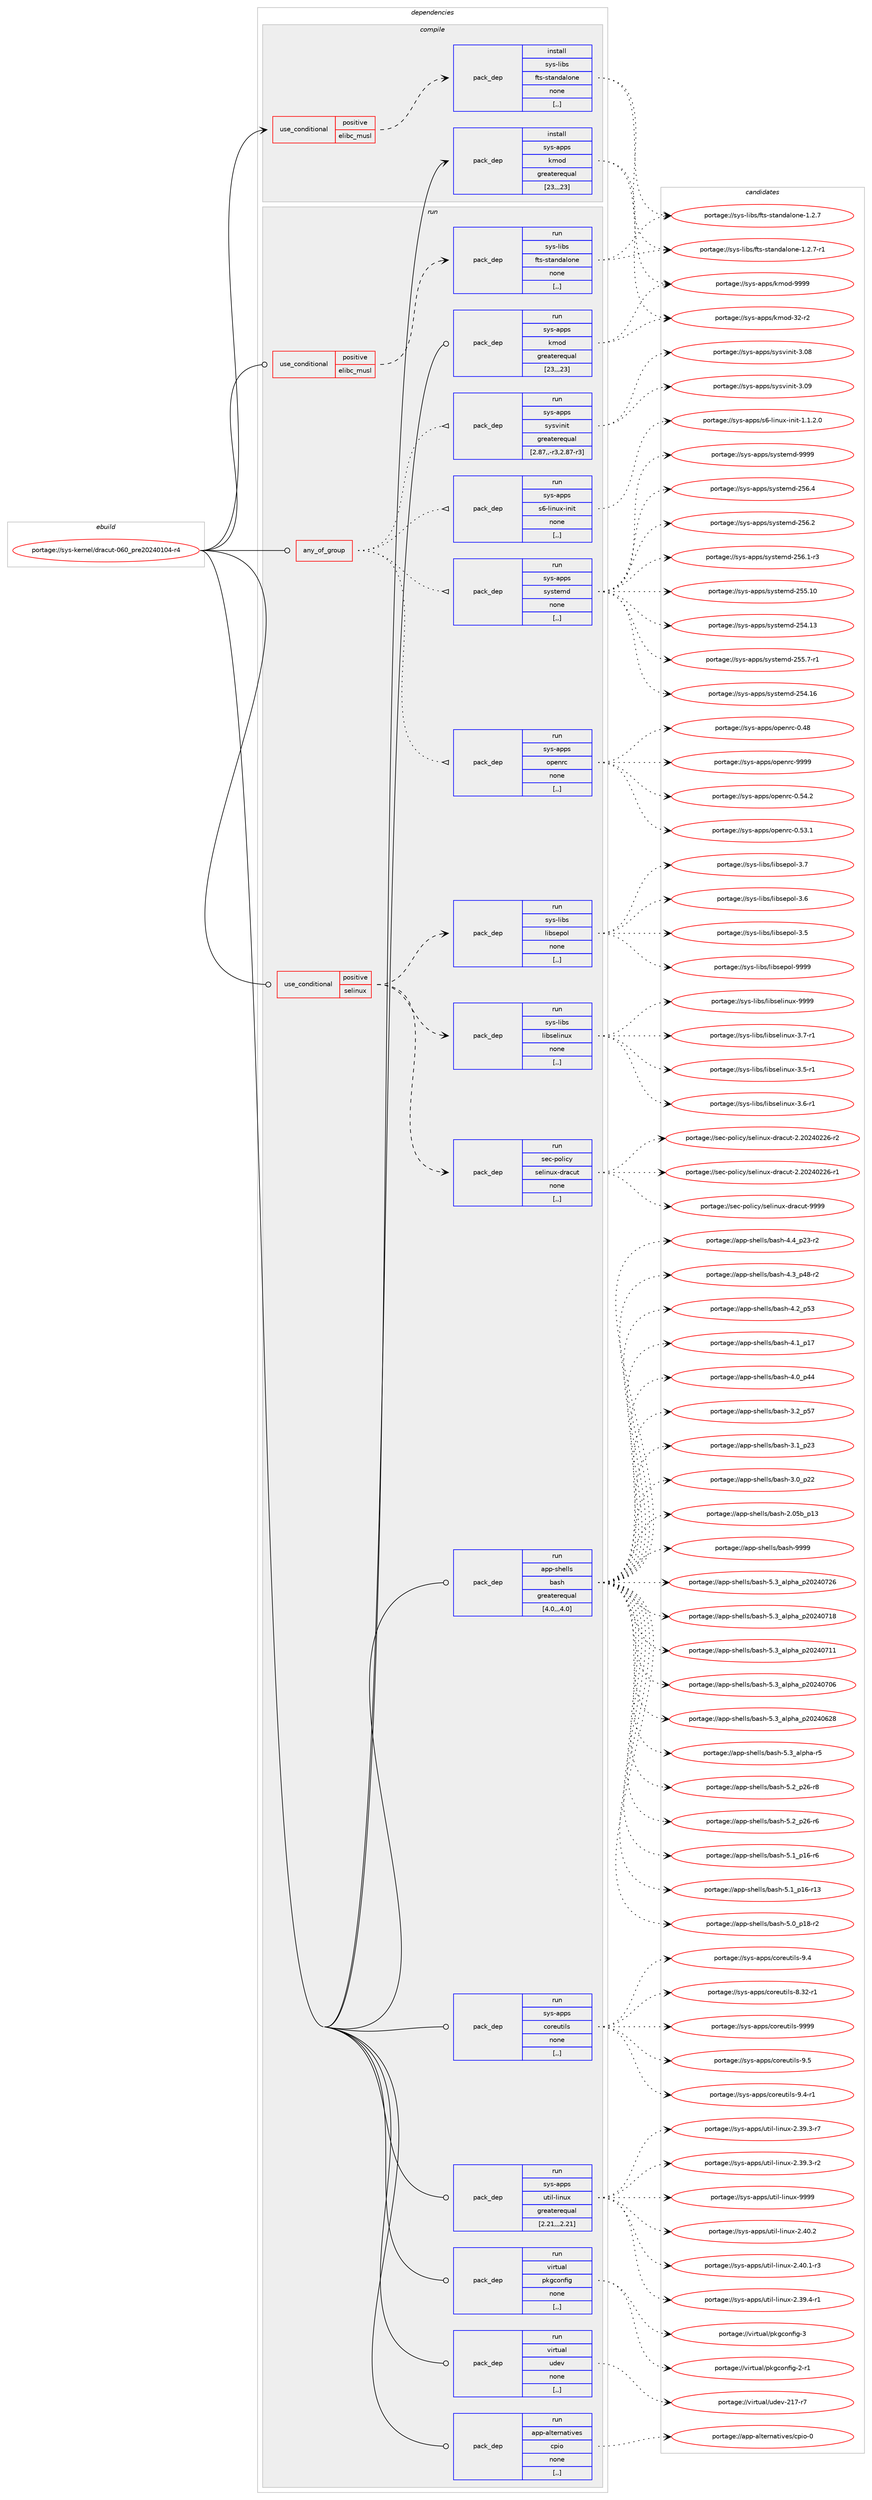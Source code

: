 digraph prolog {

# *************
# Graph options
# *************

newrank=true;
concentrate=true;
compound=true;
graph [rankdir=LR,fontname=Helvetica,fontsize=10,ranksep=1.5];#, ranksep=2.5, nodesep=0.2];
edge  [arrowhead=vee];
node  [fontname=Helvetica,fontsize=10];

# **********
# The ebuild
# **********

subgraph cluster_leftcol {
color=gray;
label=<<i>ebuild</i>>;
id [label="portage://sys-kernel/dracut-060_pre20240104-r4", color=red, width=4, href="../sys-kernel/dracut-060_pre20240104-r4.svg"];
}

# ****************
# The dependencies
# ****************

subgraph cluster_midcol {
color=gray;
label=<<i>dependencies</i>>;
subgraph cluster_compile {
fillcolor="#eeeeee";
style=filled;
label=<<i>compile</i>>;
subgraph cond116733 {
dependency438038 [label=<<TABLE BORDER="0" CELLBORDER="1" CELLSPACING="0" CELLPADDING="4"><TR><TD ROWSPAN="3" CELLPADDING="10">use_conditional</TD></TR><TR><TD>positive</TD></TR><TR><TD>elibc_musl</TD></TR></TABLE>>, shape=none, color=red];
subgraph pack318329 {
dependency438039 [label=<<TABLE BORDER="0" CELLBORDER="1" CELLSPACING="0" CELLPADDING="4" WIDTH="220"><TR><TD ROWSPAN="6" CELLPADDING="30">pack_dep</TD></TR><TR><TD WIDTH="110">install</TD></TR><TR><TD>sys-libs</TD></TR><TR><TD>fts-standalone</TD></TR><TR><TD>none</TD></TR><TR><TD>[,,]</TD></TR></TABLE>>, shape=none, color=blue];
}
dependency438038:e -> dependency438039:w [weight=20,style="dashed",arrowhead="vee"];
}
id:e -> dependency438038:w [weight=20,style="solid",arrowhead="vee"];
subgraph pack318330 {
dependency438040 [label=<<TABLE BORDER="0" CELLBORDER="1" CELLSPACING="0" CELLPADDING="4" WIDTH="220"><TR><TD ROWSPAN="6" CELLPADDING="30">pack_dep</TD></TR><TR><TD WIDTH="110">install</TD></TR><TR><TD>sys-apps</TD></TR><TR><TD>kmod</TD></TR><TR><TD>greaterequal</TD></TR><TR><TD>[23,,,23]</TD></TR></TABLE>>, shape=none, color=blue];
}
id:e -> dependency438040:w [weight=20,style="solid",arrowhead="vee"];
}
subgraph cluster_compileandrun {
fillcolor="#eeeeee";
style=filled;
label=<<i>compile and run</i>>;
}
subgraph cluster_run {
fillcolor="#eeeeee";
style=filled;
label=<<i>run</i>>;
subgraph any2747 {
dependency438041 [label=<<TABLE BORDER="0" CELLBORDER="1" CELLSPACING="0" CELLPADDING="4"><TR><TD CELLPADDING="10">any_of_group</TD></TR></TABLE>>, shape=none, color=red];subgraph pack318331 {
dependency438042 [label=<<TABLE BORDER="0" CELLBORDER="1" CELLSPACING="0" CELLPADDING="4" WIDTH="220"><TR><TD ROWSPAN="6" CELLPADDING="30">pack_dep</TD></TR><TR><TD WIDTH="110">run</TD></TR><TR><TD>sys-apps</TD></TR><TR><TD>sysvinit</TD></TR><TR><TD>greaterequal</TD></TR><TR><TD>[2.87,,-r3,2.87-r3]</TD></TR></TABLE>>, shape=none, color=blue];
}
dependency438041:e -> dependency438042:w [weight=20,style="dotted",arrowhead="oinv"];
subgraph pack318332 {
dependency438043 [label=<<TABLE BORDER="0" CELLBORDER="1" CELLSPACING="0" CELLPADDING="4" WIDTH="220"><TR><TD ROWSPAN="6" CELLPADDING="30">pack_dep</TD></TR><TR><TD WIDTH="110">run</TD></TR><TR><TD>sys-apps</TD></TR><TR><TD>openrc</TD></TR><TR><TD>none</TD></TR><TR><TD>[,,]</TD></TR></TABLE>>, shape=none, color=blue];
}
dependency438041:e -> dependency438043:w [weight=20,style="dotted",arrowhead="oinv"];
subgraph pack318333 {
dependency438044 [label=<<TABLE BORDER="0" CELLBORDER="1" CELLSPACING="0" CELLPADDING="4" WIDTH="220"><TR><TD ROWSPAN="6" CELLPADDING="30">pack_dep</TD></TR><TR><TD WIDTH="110">run</TD></TR><TR><TD>sys-apps</TD></TR><TR><TD>systemd</TD></TR><TR><TD>none</TD></TR><TR><TD>[,,]</TD></TR></TABLE>>, shape=none, color=blue];
}
dependency438041:e -> dependency438044:w [weight=20,style="dotted",arrowhead="oinv"];
subgraph pack318334 {
dependency438045 [label=<<TABLE BORDER="0" CELLBORDER="1" CELLSPACING="0" CELLPADDING="4" WIDTH="220"><TR><TD ROWSPAN="6" CELLPADDING="30">pack_dep</TD></TR><TR><TD WIDTH="110">run</TD></TR><TR><TD>sys-apps</TD></TR><TR><TD>s6-linux-init</TD></TR><TR><TD>none</TD></TR><TR><TD>[,,]</TD></TR></TABLE>>, shape=none, color=blue];
}
dependency438041:e -> dependency438045:w [weight=20,style="dotted",arrowhead="oinv"];
}
id:e -> dependency438041:w [weight=20,style="solid",arrowhead="odot"];
subgraph cond116734 {
dependency438046 [label=<<TABLE BORDER="0" CELLBORDER="1" CELLSPACING="0" CELLPADDING="4"><TR><TD ROWSPAN="3" CELLPADDING="10">use_conditional</TD></TR><TR><TD>positive</TD></TR><TR><TD>elibc_musl</TD></TR></TABLE>>, shape=none, color=red];
subgraph pack318335 {
dependency438047 [label=<<TABLE BORDER="0" CELLBORDER="1" CELLSPACING="0" CELLPADDING="4" WIDTH="220"><TR><TD ROWSPAN="6" CELLPADDING="30">pack_dep</TD></TR><TR><TD WIDTH="110">run</TD></TR><TR><TD>sys-libs</TD></TR><TR><TD>fts-standalone</TD></TR><TR><TD>none</TD></TR><TR><TD>[,,]</TD></TR></TABLE>>, shape=none, color=blue];
}
dependency438046:e -> dependency438047:w [weight=20,style="dashed",arrowhead="vee"];
}
id:e -> dependency438046:w [weight=20,style="solid",arrowhead="odot"];
subgraph cond116735 {
dependency438048 [label=<<TABLE BORDER="0" CELLBORDER="1" CELLSPACING="0" CELLPADDING="4"><TR><TD ROWSPAN="3" CELLPADDING="10">use_conditional</TD></TR><TR><TD>positive</TD></TR><TR><TD>selinux</TD></TR></TABLE>>, shape=none, color=red];
subgraph pack318336 {
dependency438049 [label=<<TABLE BORDER="0" CELLBORDER="1" CELLSPACING="0" CELLPADDING="4" WIDTH="220"><TR><TD ROWSPAN="6" CELLPADDING="30">pack_dep</TD></TR><TR><TD WIDTH="110">run</TD></TR><TR><TD>sec-policy</TD></TR><TR><TD>selinux-dracut</TD></TR><TR><TD>none</TD></TR><TR><TD>[,,]</TD></TR></TABLE>>, shape=none, color=blue];
}
dependency438048:e -> dependency438049:w [weight=20,style="dashed",arrowhead="vee"];
subgraph pack318337 {
dependency438050 [label=<<TABLE BORDER="0" CELLBORDER="1" CELLSPACING="0" CELLPADDING="4" WIDTH="220"><TR><TD ROWSPAN="6" CELLPADDING="30">pack_dep</TD></TR><TR><TD WIDTH="110">run</TD></TR><TR><TD>sys-libs</TD></TR><TR><TD>libselinux</TD></TR><TR><TD>none</TD></TR><TR><TD>[,,]</TD></TR></TABLE>>, shape=none, color=blue];
}
dependency438048:e -> dependency438050:w [weight=20,style="dashed",arrowhead="vee"];
subgraph pack318338 {
dependency438051 [label=<<TABLE BORDER="0" CELLBORDER="1" CELLSPACING="0" CELLPADDING="4" WIDTH="220"><TR><TD ROWSPAN="6" CELLPADDING="30">pack_dep</TD></TR><TR><TD WIDTH="110">run</TD></TR><TR><TD>sys-libs</TD></TR><TR><TD>libsepol</TD></TR><TR><TD>none</TD></TR><TR><TD>[,,]</TD></TR></TABLE>>, shape=none, color=blue];
}
dependency438048:e -> dependency438051:w [weight=20,style="dashed",arrowhead="vee"];
}
id:e -> dependency438048:w [weight=20,style="solid",arrowhead="odot"];
subgraph pack318339 {
dependency438052 [label=<<TABLE BORDER="0" CELLBORDER="1" CELLSPACING="0" CELLPADDING="4" WIDTH="220"><TR><TD ROWSPAN="6" CELLPADDING="30">pack_dep</TD></TR><TR><TD WIDTH="110">run</TD></TR><TR><TD>app-alternatives</TD></TR><TR><TD>cpio</TD></TR><TR><TD>none</TD></TR><TR><TD>[,,]</TD></TR></TABLE>>, shape=none, color=blue];
}
id:e -> dependency438052:w [weight=20,style="solid",arrowhead="odot"];
subgraph pack318340 {
dependency438053 [label=<<TABLE BORDER="0" CELLBORDER="1" CELLSPACING="0" CELLPADDING="4" WIDTH="220"><TR><TD ROWSPAN="6" CELLPADDING="30">pack_dep</TD></TR><TR><TD WIDTH="110">run</TD></TR><TR><TD>app-shells</TD></TR><TR><TD>bash</TD></TR><TR><TD>greaterequal</TD></TR><TR><TD>[4.0,,,4.0]</TD></TR></TABLE>>, shape=none, color=blue];
}
id:e -> dependency438053:w [weight=20,style="solid",arrowhead="odot"];
subgraph pack318341 {
dependency438054 [label=<<TABLE BORDER="0" CELLBORDER="1" CELLSPACING="0" CELLPADDING="4" WIDTH="220"><TR><TD ROWSPAN="6" CELLPADDING="30">pack_dep</TD></TR><TR><TD WIDTH="110">run</TD></TR><TR><TD>sys-apps</TD></TR><TR><TD>coreutils</TD></TR><TR><TD>none</TD></TR><TR><TD>[,,]</TD></TR></TABLE>>, shape=none, color=blue];
}
id:e -> dependency438054:w [weight=20,style="solid",arrowhead="odot"];
subgraph pack318342 {
dependency438055 [label=<<TABLE BORDER="0" CELLBORDER="1" CELLSPACING="0" CELLPADDING="4" WIDTH="220"><TR><TD ROWSPAN="6" CELLPADDING="30">pack_dep</TD></TR><TR><TD WIDTH="110">run</TD></TR><TR><TD>sys-apps</TD></TR><TR><TD>kmod</TD></TR><TR><TD>greaterequal</TD></TR><TR><TD>[23,,,23]</TD></TR></TABLE>>, shape=none, color=blue];
}
id:e -> dependency438055:w [weight=20,style="solid",arrowhead="odot"];
subgraph pack318343 {
dependency438056 [label=<<TABLE BORDER="0" CELLBORDER="1" CELLSPACING="0" CELLPADDING="4" WIDTH="220"><TR><TD ROWSPAN="6" CELLPADDING="30">pack_dep</TD></TR><TR><TD WIDTH="110">run</TD></TR><TR><TD>sys-apps</TD></TR><TR><TD>util-linux</TD></TR><TR><TD>greaterequal</TD></TR><TR><TD>[2.21,,,2.21]</TD></TR></TABLE>>, shape=none, color=blue];
}
id:e -> dependency438056:w [weight=20,style="solid",arrowhead="odot"];
subgraph pack318344 {
dependency438057 [label=<<TABLE BORDER="0" CELLBORDER="1" CELLSPACING="0" CELLPADDING="4" WIDTH="220"><TR><TD ROWSPAN="6" CELLPADDING="30">pack_dep</TD></TR><TR><TD WIDTH="110">run</TD></TR><TR><TD>virtual</TD></TR><TR><TD>pkgconfig</TD></TR><TR><TD>none</TD></TR><TR><TD>[,,]</TD></TR></TABLE>>, shape=none, color=blue];
}
id:e -> dependency438057:w [weight=20,style="solid",arrowhead="odot"];
subgraph pack318345 {
dependency438058 [label=<<TABLE BORDER="0" CELLBORDER="1" CELLSPACING="0" CELLPADDING="4" WIDTH="220"><TR><TD ROWSPAN="6" CELLPADDING="30">pack_dep</TD></TR><TR><TD WIDTH="110">run</TD></TR><TR><TD>virtual</TD></TR><TR><TD>udev</TD></TR><TR><TD>none</TD></TR><TR><TD>[,,]</TD></TR></TABLE>>, shape=none, color=blue];
}
id:e -> dependency438058:w [weight=20,style="solid",arrowhead="odot"];
}
}

# **************
# The candidates
# **************

subgraph cluster_choices {
rank=same;
color=gray;
label=<<i>candidates</i>>;

subgraph choice318329 {
color=black;
nodesep=1;
choice1151211154510810598115471021161154511511697110100971081111101014549465046554511449 [label="portage://sys-libs/fts-standalone-1.2.7-r1", color=red, width=4,href="../sys-libs/fts-standalone-1.2.7-r1.svg"];
choice115121115451081059811547102116115451151169711010097108111110101454946504655 [label="portage://sys-libs/fts-standalone-1.2.7", color=red, width=4,href="../sys-libs/fts-standalone-1.2.7.svg"];
dependency438039:e -> choice1151211154510810598115471021161154511511697110100971081111101014549465046554511449:w [style=dotted,weight="100"];
dependency438039:e -> choice115121115451081059811547102116115451151169711010097108111110101454946504655:w [style=dotted,weight="100"];
}
subgraph choice318330 {
color=black;
nodesep=1;
choice1151211154597112112115471071091111004557575757 [label="portage://sys-apps/kmod-9999", color=red, width=4,href="../sys-apps/kmod-9999.svg"];
choice1151211154597112112115471071091111004551504511450 [label="portage://sys-apps/kmod-32-r2", color=red, width=4,href="../sys-apps/kmod-32-r2.svg"];
dependency438040:e -> choice1151211154597112112115471071091111004557575757:w [style=dotted,weight="100"];
dependency438040:e -> choice1151211154597112112115471071091111004551504511450:w [style=dotted,weight="100"];
}
subgraph choice318331 {
color=black;
nodesep=1;
choice1151211154597112112115471151211151181051101051164551464857 [label="portage://sys-apps/sysvinit-3.09", color=red, width=4,href="../sys-apps/sysvinit-3.09.svg"];
choice1151211154597112112115471151211151181051101051164551464856 [label="portage://sys-apps/sysvinit-3.08", color=red, width=4,href="../sys-apps/sysvinit-3.08.svg"];
dependency438042:e -> choice1151211154597112112115471151211151181051101051164551464857:w [style=dotted,weight="100"];
dependency438042:e -> choice1151211154597112112115471151211151181051101051164551464856:w [style=dotted,weight="100"];
}
subgraph choice318332 {
color=black;
nodesep=1;
choice115121115459711211211547111112101110114994557575757 [label="portage://sys-apps/openrc-9999", color=red, width=4,href="../sys-apps/openrc-9999.svg"];
choice1151211154597112112115471111121011101149945484653524650 [label="portage://sys-apps/openrc-0.54.2", color=red, width=4,href="../sys-apps/openrc-0.54.2.svg"];
choice1151211154597112112115471111121011101149945484653514649 [label="portage://sys-apps/openrc-0.53.1", color=red, width=4,href="../sys-apps/openrc-0.53.1.svg"];
choice115121115459711211211547111112101110114994548465256 [label="portage://sys-apps/openrc-0.48", color=red, width=4,href="../sys-apps/openrc-0.48.svg"];
dependency438043:e -> choice115121115459711211211547111112101110114994557575757:w [style=dotted,weight="100"];
dependency438043:e -> choice1151211154597112112115471111121011101149945484653524650:w [style=dotted,weight="100"];
dependency438043:e -> choice1151211154597112112115471111121011101149945484653514649:w [style=dotted,weight="100"];
dependency438043:e -> choice115121115459711211211547111112101110114994548465256:w [style=dotted,weight="100"];
}
subgraph choice318333 {
color=black;
nodesep=1;
choice1151211154597112112115471151211151161011091004557575757 [label="portage://sys-apps/systemd-9999", color=red, width=4,href="../sys-apps/systemd-9999.svg"];
choice115121115459711211211547115121115116101109100455053544652 [label="portage://sys-apps/systemd-256.4", color=red, width=4,href="../sys-apps/systemd-256.4.svg"];
choice115121115459711211211547115121115116101109100455053544650 [label="portage://sys-apps/systemd-256.2", color=red, width=4,href="../sys-apps/systemd-256.2.svg"];
choice1151211154597112112115471151211151161011091004550535446494511451 [label="portage://sys-apps/systemd-256.1-r3", color=red, width=4,href="../sys-apps/systemd-256.1-r3.svg"];
choice11512111545971121121154711512111511610110910045505353464948 [label="portage://sys-apps/systemd-255.10", color=red, width=4,href="../sys-apps/systemd-255.10.svg"];
choice1151211154597112112115471151211151161011091004550535346554511449 [label="portage://sys-apps/systemd-255.7-r1", color=red, width=4,href="../sys-apps/systemd-255.7-r1.svg"];
choice11512111545971121121154711512111511610110910045505352464954 [label="portage://sys-apps/systemd-254.16", color=red, width=4,href="../sys-apps/systemd-254.16.svg"];
choice11512111545971121121154711512111511610110910045505352464951 [label="portage://sys-apps/systemd-254.13", color=red, width=4,href="../sys-apps/systemd-254.13.svg"];
dependency438044:e -> choice1151211154597112112115471151211151161011091004557575757:w [style=dotted,weight="100"];
dependency438044:e -> choice115121115459711211211547115121115116101109100455053544652:w [style=dotted,weight="100"];
dependency438044:e -> choice115121115459711211211547115121115116101109100455053544650:w [style=dotted,weight="100"];
dependency438044:e -> choice1151211154597112112115471151211151161011091004550535446494511451:w [style=dotted,weight="100"];
dependency438044:e -> choice11512111545971121121154711512111511610110910045505353464948:w [style=dotted,weight="100"];
dependency438044:e -> choice1151211154597112112115471151211151161011091004550535346554511449:w [style=dotted,weight="100"];
dependency438044:e -> choice11512111545971121121154711512111511610110910045505352464954:w [style=dotted,weight="100"];
dependency438044:e -> choice11512111545971121121154711512111511610110910045505352464951:w [style=dotted,weight="100"];
}
subgraph choice318334 {
color=black;
nodesep=1;
choice1151211154597112112115471155445108105110117120451051101051164549464946504648 [label="portage://sys-apps/s6-linux-init-1.1.2.0", color=red, width=4,href="../sys-apps/s6-linux-init-1.1.2.0.svg"];
dependency438045:e -> choice1151211154597112112115471155445108105110117120451051101051164549464946504648:w [style=dotted,weight="100"];
}
subgraph choice318335 {
color=black;
nodesep=1;
choice1151211154510810598115471021161154511511697110100971081111101014549465046554511449 [label="portage://sys-libs/fts-standalone-1.2.7-r1", color=red, width=4,href="../sys-libs/fts-standalone-1.2.7-r1.svg"];
choice115121115451081059811547102116115451151169711010097108111110101454946504655 [label="portage://sys-libs/fts-standalone-1.2.7", color=red, width=4,href="../sys-libs/fts-standalone-1.2.7.svg"];
dependency438047:e -> choice1151211154510810598115471021161154511511697110100971081111101014549465046554511449:w [style=dotted,weight="100"];
dependency438047:e -> choice115121115451081059811547102116115451151169711010097108111110101454946504655:w [style=dotted,weight="100"];
}
subgraph choice318336 {
color=black;
nodesep=1;
choice115101994511211110810599121471151011081051101171204510011497991171164557575757 [label="portage://sec-policy/selinux-dracut-9999", color=red, width=4,href="../sec-policy/selinux-dracut-9999.svg"];
choice1151019945112111108105991214711510110810511011712045100114979911711645504650485052485050544511450 [label="portage://sec-policy/selinux-dracut-2.20240226-r2", color=red, width=4,href="../sec-policy/selinux-dracut-2.20240226-r2.svg"];
choice1151019945112111108105991214711510110810511011712045100114979911711645504650485052485050544511449 [label="portage://sec-policy/selinux-dracut-2.20240226-r1", color=red, width=4,href="../sec-policy/selinux-dracut-2.20240226-r1.svg"];
dependency438049:e -> choice115101994511211110810599121471151011081051101171204510011497991171164557575757:w [style=dotted,weight="100"];
dependency438049:e -> choice1151019945112111108105991214711510110810511011712045100114979911711645504650485052485050544511450:w [style=dotted,weight="100"];
dependency438049:e -> choice1151019945112111108105991214711510110810511011712045100114979911711645504650485052485050544511449:w [style=dotted,weight="100"];
}
subgraph choice318337 {
color=black;
nodesep=1;
choice115121115451081059811547108105981151011081051101171204557575757 [label="portage://sys-libs/libselinux-9999", color=red, width=4,href="../sys-libs/libselinux-9999.svg"];
choice11512111545108105981154710810598115101108105110117120455146554511449 [label="portage://sys-libs/libselinux-3.7-r1", color=red, width=4,href="../sys-libs/libselinux-3.7-r1.svg"];
choice11512111545108105981154710810598115101108105110117120455146544511449 [label="portage://sys-libs/libselinux-3.6-r1", color=red, width=4,href="../sys-libs/libselinux-3.6-r1.svg"];
choice11512111545108105981154710810598115101108105110117120455146534511449 [label="portage://sys-libs/libselinux-3.5-r1", color=red, width=4,href="../sys-libs/libselinux-3.5-r1.svg"];
dependency438050:e -> choice115121115451081059811547108105981151011081051101171204557575757:w [style=dotted,weight="100"];
dependency438050:e -> choice11512111545108105981154710810598115101108105110117120455146554511449:w [style=dotted,weight="100"];
dependency438050:e -> choice11512111545108105981154710810598115101108105110117120455146544511449:w [style=dotted,weight="100"];
dependency438050:e -> choice11512111545108105981154710810598115101108105110117120455146534511449:w [style=dotted,weight="100"];
}
subgraph choice318338 {
color=black;
nodesep=1;
choice115121115451081059811547108105981151011121111084557575757 [label="portage://sys-libs/libsepol-9999", color=red, width=4,href="../sys-libs/libsepol-9999.svg"];
choice1151211154510810598115471081059811510111211110845514655 [label="portage://sys-libs/libsepol-3.7", color=red, width=4,href="../sys-libs/libsepol-3.7.svg"];
choice1151211154510810598115471081059811510111211110845514654 [label="portage://sys-libs/libsepol-3.6", color=red, width=4,href="../sys-libs/libsepol-3.6.svg"];
choice1151211154510810598115471081059811510111211110845514653 [label="portage://sys-libs/libsepol-3.5", color=red, width=4,href="../sys-libs/libsepol-3.5.svg"];
dependency438051:e -> choice115121115451081059811547108105981151011121111084557575757:w [style=dotted,weight="100"];
dependency438051:e -> choice1151211154510810598115471081059811510111211110845514655:w [style=dotted,weight="100"];
dependency438051:e -> choice1151211154510810598115471081059811510111211110845514654:w [style=dotted,weight="100"];
dependency438051:e -> choice1151211154510810598115471081059811510111211110845514653:w [style=dotted,weight="100"];
}
subgraph choice318339 {
color=black;
nodesep=1;
choice9711211245971081161011141109711610511810111547991121051114548 [label="portage://app-alternatives/cpio-0", color=red, width=4,href="../app-alternatives/cpio-0.svg"];
dependency438052:e -> choice9711211245971081161011141109711610511810111547991121051114548:w [style=dotted,weight="100"];
}
subgraph choice318340 {
color=black;
nodesep=1;
choice97112112451151041011081081154798971151044557575757 [label="portage://app-shells/bash-9999", color=red, width=4,href="../app-shells/bash-9999.svg"];
choice971121124511510410110810811547989711510445534651959710811210497951125048505248555054 [label="portage://app-shells/bash-5.3_alpha_p20240726", color=red, width=4,href="../app-shells/bash-5.3_alpha_p20240726.svg"];
choice971121124511510410110810811547989711510445534651959710811210497951125048505248554956 [label="portage://app-shells/bash-5.3_alpha_p20240718", color=red, width=4,href="../app-shells/bash-5.3_alpha_p20240718.svg"];
choice971121124511510410110810811547989711510445534651959710811210497951125048505248554949 [label="portage://app-shells/bash-5.3_alpha_p20240711", color=red, width=4,href="../app-shells/bash-5.3_alpha_p20240711.svg"];
choice971121124511510410110810811547989711510445534651959710811210497951125048505248554854 [label="portage://app-shells/bash-5.3_alpha_p20240706", color=red, width=4,href="../app-shells/bash-5.3_alpha_p20240706.svg"];
choice971121124511510410110810811547989711510445534651959710811210497951125048505248545056 [label="portage://app-shells/bash-5.3_alpha_p20240628", color=red, width=4,href="../app-shells/bash-5.3_alpha_p20240628.svg"];
choice9711211245115104101108108115479897115104455346519597108112104974511453 [label="portage://app-shells/bash-5.3_alpha-r5", color=red, width=4,href="../app-shells/bash-5.3_alpha-r5.svg"];
choice9711211245115104101108108115479897115104455346509511250544511456 [label="portage://app-shells/bash-5.2_p26-r8", color=red, width=4,href="../app-shells/bash-5.2_p26-r8.svg"];
choice9711211245115104101108108115479897115104455346509511250544511454 [label="portage://app-shells/bash-5.2_p26-r6", color=red, width=4,href="../app-shells/bash-5.2_p26-r6.svg"];
choice9711211245115104101108108115479897115104455346499511249544511454 [label="portage://app-shells/bash-5.1_p16-r6", color=red, width=4,href="../app-shells/bash-5.1_p16-r6.svg"];
choice971121124511510410110810811547989711510445534649951124954451144951 [label="portage://app-shells/bash-5.1_p16-r13", color=red, width=4,href="../app-shells/bash-5.1_p16-r13.svg"];
choice9711211245115104101108108115479897115104455346489511249564511450 [label="portage://app-shells/bash-5.0_p18-r2", color=red, width=4,href="../app-shells/bash-5.0_p18-r2.svg"];
choice9711211245115104101108108115479897115104455246529511250514511450 [label="portage://app-shells/bash-4.4_p23-r2", color=red, width=4,href="../app-shells/bash-4.4_p23-r2.svg"];
choice9711211245115104101108108115479897115104455246519511252564511450 [label="portage://app-shells/bash-4.3_p48-r2", color=red, width=4,href="../app-shells/bash-4.3_p48-r2.svg"];
choice971121124511510410110810811547989711510445524650951125351 [label="portage://app-shells/bash-4.2_p53", color=red, width=4,href="../app-shells/bash-4.2_p53.svg"];
choice971121124511510410110810811547989711510445524649951124955 [label="portage://app-shells/bash-4.1_p17", color=red, width=4,href="../app-shells/bash-4.1_p17.svg"];
choice971121124511510410110810811547989711510445524648951125252 [label="portage://app-shells/bash-4.0_p44", color=red, width=4,href="../app-shells/bash-4.0_p44.svg"];
choice971121124511510410110810811547989711510445514650951125355 [label="portage://app-shells/bash-3.2_p57", color=red, width=4,href="../app-shells/bash-3.2_p57.svg"];
choice971121124511510410110810811547989711510445514649951125051 [label="portage://app-shells/bash-3.1_p23", color=red, width=4,href="../app-shells/bash-3.1_p23.svg"];
choice971121124511510410110810811547989711510445514648951125050 [label="portage://app-shells/bash-3.0_p22", color=red, width=4,href="../app-shells/bash-3.0_p22.svg"];
choice9711211245115104101108108115479897115104455046485398951124951 [label="portage://app-shells/bash-2.05b_p13", color=red, width=4,href="../app-shells/bash-2.05b_p13.svg"];
dependency438053:e -> choice97112112451151041011081081154798971151044557575757:w [style=dotted,weight="100"];
dependency438053:e -> choice971121124511510410110810811547989711510445534651959710811210497951125048505248555054:w [style=dotted,weight="100"];
dependency438053:e -> choice971121124511510410110810811547989711510445534651959710811210497951125048505248554956:w [style=dotted,weight="100"];
dependency438053:e -> choice971121124511510410110810811547989711510445534651959710811210497951125048505248554949:w [style=dotted,weight="100"];
dependency438053:e -> choice971121124511510410110810811547989711510445534651959710811210497951125048505248554854:w [style=dotted,weight="100"];
dependency438053:e -> choice971121124511510410110810811547989711510445534651959710811210497951125048505248545056:w [style=dotted,weight="100"];
dependency438053:e -> choice9711211245115104101108108115479897115104455346519597108112104974511453:w [style=dotted,weight="100"];
dependency438053:e -> choice9711211245115104101108108115479897115104455346509511250544511456:w [style=dotted,weight="100"];
dependency438053:e -> choice9711211245115104101108108115479897115104455346509511250544511454:w [style=dotted,weight="100"];
dependency438053:e -> choice9711211245115104101108108115479897115104455346499511249544511454:w [style=dotted,weight="100"];
dependency438053:e -> choice971121124511510410110810811547989711510445534649951124954451144951:w [style=dotted,weight="100"];
dependency438053:e -> choice9711211245115104101108108115479897115104455346489511249564511450:w [style=dotted,weight="100"];
dependency438053:e -> choice9711211245115104101108108115479897115104455246529511250514511450:w [style=dotted,weight="100"];
dependency438053:e -> choice9711211245115104101108108115479897115104455246519511252564511450:w [style=dotted,weight="100"];
dependency438053:e -> choice971121124511510410110810811547989711510445524650951125351:w [style=dotted,weight="100"];
dependency438053:e -> choice971121124511510410110810811547989711510445524649951124955:w [style=dotted,weight="100"];
dependency438053:e -> choice971121124511510410110810811547989711510445524648951125252:w [style=dotted,weight="100"];
dependency438053:e -> choice971121124511510410110810811547989711510445514650951125355:w [style=dotted,weight="100"];
dependency438053:e -> choice971121124511510410110810811547989711510445514649951125051:w [style=dotted,weight="100"];
dependency438053:e -> choice971121124511510410110810811547989711510445514648951125050:w [style=dotted,weight="100"];
dependency438053:e -> choice9711211245115104101108108115479897115104455046485398951124951:w [style=dotted,weight="100"];
}
subgraph choice318341 {
color=black;
nodesep=1;
choice115121115459711211211547991111141011171161051081154557575757 [label="portage://sys-apps/coreutils-9999", color=red, width=4,href="../sys-apps/coreutils-9999.svg"];
choice1151211154597112112115479911111410111711610510811545574653 [label="portage://sys-apps/coreutils-9.5", color=red, width=4,href="../sys-apps/coreutils-9.5.svg"];
choice11512111545971121121154799111114101117116105108115455746524511449 [label="portage://sys-apps/coreutils-9.4-r1", color=red, width=4,href="../sys-apps/coreutils-9.4-r1.svg"];
choice1151211154597112112115479911111410111711610510811545574652 [label="portage://sys-apps/coreutils-9.4", color=red, width=4,href="../sys-apps/coreutils-9.4.svg"];
choice1151211154597112112115479911111410111711610510811545564651504511449 [label="portage://sys-apps/coreutils-8.32-r1", color=red, width=4,href="../sys-apps/coreutils-8.32-r1.svg"];
dependency438054:e -> choice115121115459711211211547991111141011171161051081154557575757:w [style=dotted,weight="100"];
dependency438054:e -> choice1151211154597112112115479911111410111711610510811545574653:w [style=dotted,weight="100"];
dependency438054:e -> choice11512111545971121121154799111114101117116105108115455746524511449:w [style=dotted,weight="100"];
dependency438054:e -> choice1151211154597112112115479911111410111711610510811545574652:w [style=dotted,weight="100"];
dependency438054:e -> choice1151211154597112112115479911111410111711610510811545564651504511449:w [style=dotted,weight="100"];
}
subgraph choice318342 {
color=black;
nodesep=1;
choice1151211154597112112115471071091111004557575757 [label="portage://sys-apps/kmod-9999", color=red, width=4,href="../sys-apps/kmod-9999.svg"];
choice1151211154597112112115471071091111004551504511450 [label="portage://sys-apps/kmod-32-r2", color=red, width=4,href="../sys-apps/kmod-32-r2.svg"];
dependency438055:e -> choice1151211154597112112115471071091111004557575757:w [style=dotted,weight="100"];
dependency438055:e -> choice1151211154597112112115471071091111004551504511450:w [style=dotted,weight="100"];
}
subgraph choice318343 {
color=black;
nodesep=1;
choice115121115459711211211547117116105108451081051101171204557575757 [label="portage://sys-apps/util-linux-9999", color=red, width=4,href="../sys-apps/util-linux-9999.svg"];
choice1151211154597112112115471171161051084510810511011712045504652484650 [label="portage://sys-apps/util-linux-2.40.2", color=red, width=4,href="../sys-apps/util-linux-2.40.2.svg"];
choice11512111545971121121154711711610510845108105110117120455046524846494511451 [label="portage://sys-apps/util-linux-2.40.1-r3", color=red, width=4,href="../sys-apps/util-linux-2.40.1-r3.svg"];
choice11512111545971121121154711711610510845108105110117120455046515746524511449 [label="portage://sys-apps/util-linux-2.39.4-r1", color=red, width=4,href="../sys-apps/util-linux-2.39.4-r1.svg"];
choice11512111545971121121154711711610510845108105110117120455046515746514511455 [label="portage://sys-apps/util-linux-2.39.3-r7", color=red, width=4,href="../sys-apps/util-linux-2.39.3-r7.svg"];
choice11512111545971121121154711711610510845108105110117120455046515746514511450 [label="portage://sys-apps/util-linux-2.39.3-r2", color=red, width=4,href="../sys-apps/util-linux-2.39.3-r2.svg"];
dependency438056:e -> choice115121115459711211211547117116105108451081051101171204557575757:w [style=dotted,weight="100"];
dependency438056:e -> choice1151211154597112112115471171161051084510810511011712045504652484650:w [style=dotted,weight="100"];
dependency438056:e -> choice11512111545971121121154711711610510845108105110117120455046524846494511451:w [style=dotted,weight="100"];
dependency438056:e -> choice11512111545971121121154711711610510845108105110117120455046515746524511449:w [style=dotted,weight="100"];
dependency438056:e -> choice11512111545971121121154711711610510845108105110117120455046515746514511455:w [style=dotted,weight="100"];
dependency438056:e -> choice11512111545971121121154711711610510845108105110117120455046515746514511450:w [style=dotted,weight="100"];
}
subgraph choice318344 {
color=black;
nodesep=1;
choice1181051141161179710847112107103991111101021051034551 [label="portage://virtual/pkgconfig-3", color=red, width=4,href="../virtual/pkgconfig-3.svg"];
choice11810511411611797108471121071039911111010210510345504511449 [label="portage://virtual/pkgconfig-2-r1", color=red, width=4,href="../virtual/pkgconfig-2-r1.svg"];
dependency438057:e -> choice1181051141161179710847112107103991111101021051034551:w [style=dotted,weight="100"];
dependency438057:e -> choice11810511411611797108471121071039911111010210510345504511449:w [style=dotted,weight="100"];
}
subgraph choice318345 {
color=black;
nodesep=1;
choice1181051141161179710847117100101118455049554511455 [label="portage://virtual/udev-217-r7", color=red, width=4,href="../virtual/udev-217-r7.svg"];
dependency438058:e -> choice1181051141161179710847117100101118455049554511455:w [style=dotted,weight="100"];
}
}

}

